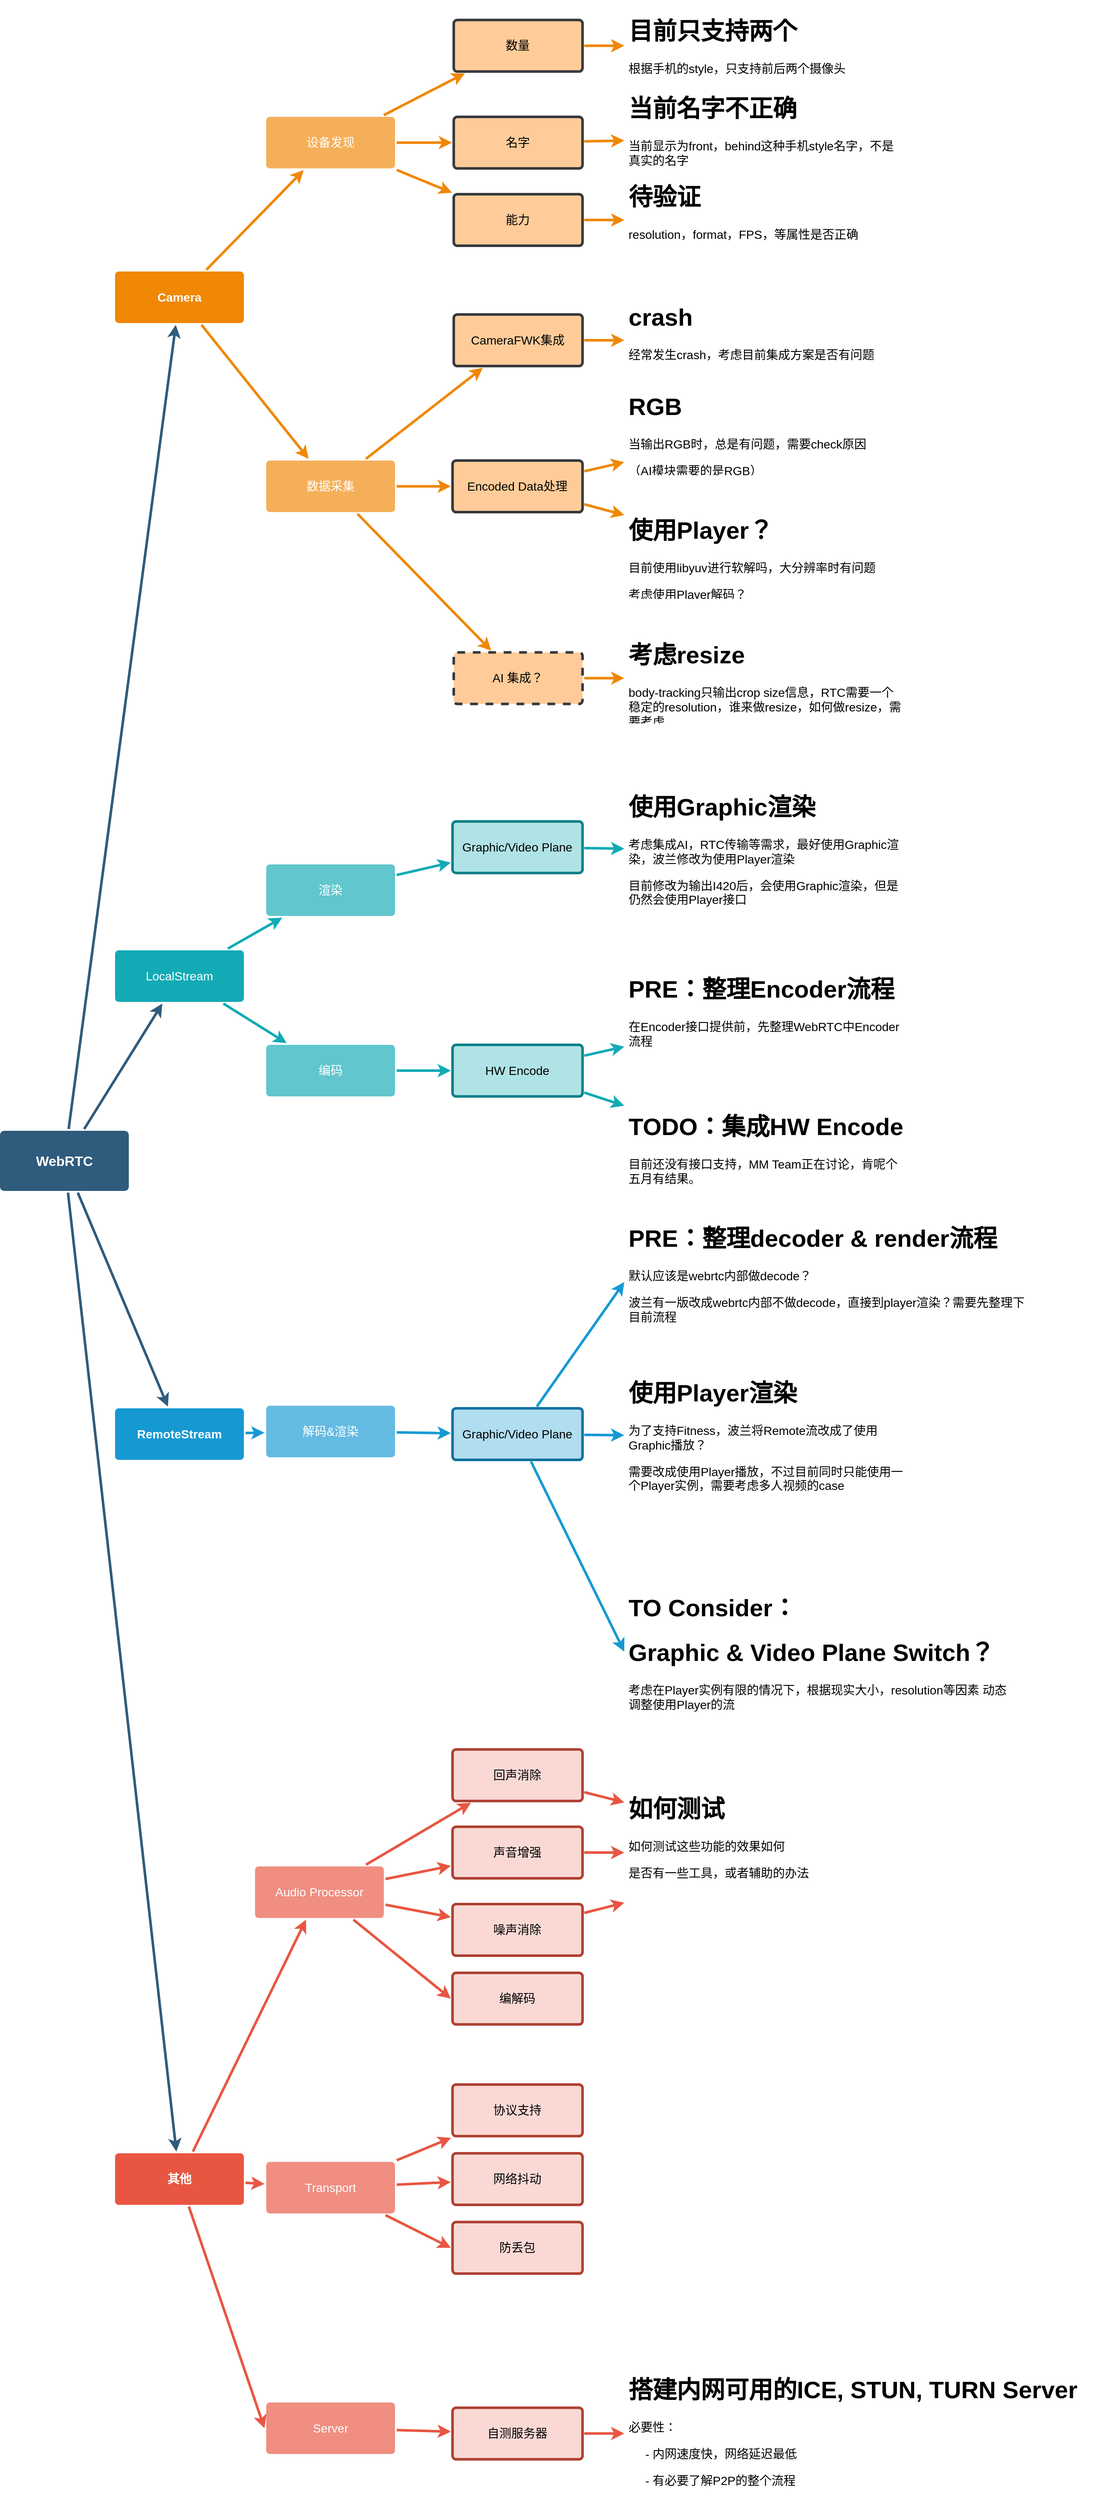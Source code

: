 <mxfile version="12.6.5" type="device"><diagram id="6a731a19-8d31-9384-78a2-239565b7b9f0" name="Page-1"><mxGraphModel dx="1185" dy="685" grid="1" gridSize="10" guides="1" tooltips="1" connect="1" arrows="1" fold="1" page="1" pageScale="1" pageWidth="1169" pageHeight="827" background="#ffffff" math="0" shadow="0"><root><mxCell id="0"/><mxCell id="1" parent="0"/><mxCell id="1745" value="" style="edgeStyle=none;rounded=0;jumpStyle=none;html=1;shadow=0;labelBackgroundColor=none;startArrow=none;startFill=0;endArrow=classic;endFill=1;jettySize=auto;orthogonalLoop=1;strokeColor=#2F5B7C;strokeWidth=3;fontFamily=Helvetica;fontSize=16;fontColor=#23445D;spacing=5;" parent="1" source="1749" target="1764" edge="1"><mxGeometry relative="1" as="geometry"/></mxCell><mxCell id="1746" value="" style="edgeStyle=none;rounded=0;jumpStyle=none;html=1;shadow=0;labelBackgroundColor=none;startArrow=none;startFill=0;endArrow=classic;endFill=1;jettySize=auto;orthogonalLoop=1;strokeColor=#2F5B7C;strokeWidth=3;fontFamily=Helvetica;fontSize=16;fontColor=#23445D;spacing=5;" parent="1" source="1749" target="1771" edge="1"><mxGeometry relative="1" as="geometry"/></mxCell><mxCell id="1747" value="" style="edgeStyle=none;rounded=0;jumpStyle=none;html=1;shadow=0;labelBackgroundColor=none;startArrow=none;startFill=0;endArrow=classic;endFill=1;jettySize=auto;orthogonalLoop=1;strokeColor=#2F5B7C;strokeWidth=3;fontFamily=Helvetica;fontSize=16;fontColor=#23445D;spacing=5;" parent="1" source="1749" target="1760" edge="1"><mxGeometry relative="1" as="geometry"/></mxCell><mxCell id="1748" value="" style="edgeStyle=none;rounded=0;jumpStyle=none;html=1;shadow=0;labelBackgroundColor=none;startArrow=none;startFill=0;endArrow=classic;endFill=1;jettySize=auto;orthogonalLoop=1;strokeColor=#2F5B7C;strokeWidth=3;fontFamily=Helvetica;fontSize=16;fontColor=#23445D;spacing=5;" parent="1" source="1749" target="1753" edge="1"><mxGeometry relative="1" as="geometry"/></mxCell><mxCell id="1749" value="WebRTC" style="rounded=1;whiteSpace=wrap;html=1;shadow=0;labelBackgroundColor=none;strokeColor=none;strokeWidth=3;fillColor=#2F5B7C;fontFamily=Helvetica;fontSize=16;fontColor=#FFFFFF;align=center;fontStyle=1;spacing=5;arcSize=7;perimeterSpacing=2;" parent="1" vertex="1"><mxGeometry x="933" y="1350" width="150" height="70" as="geometry"/></mxCell><mxCell id="1750" value="" style="edgeStyle=none;rounded=1;jumpStyle=none;html=1;shadow=0;labelBackgroundColor=none;startArrow=none;startFill=0;jettySize=auto;orthogonalLoop=1;strokeColor=#E85642;strokeWidth=3;fontFamily=Helvetica;fontSize=14;fontColor=#FFFFFF;spacing=5;fontStyle=1;fillColor=#b0e3e6;" parent="1" source="1753" target="1756" edge="1"><mxGeometry relative="1" as="geometry"/></mxCell><mxCell id="1752" value="" style="edgeStyle=none;rounded=1;jumpStyle=none;html=1;shadow=0;labelBackgroundColor=none;startArrow=none;startFill=0;jettySize=auto;orthogonalLoop=1;strokeColor=#E85642;strokeWidth=3;fontFamily=Helvetica;fontSize=14;fontColor=#FFFFFF;spacing=5;fontStyle=1;fillColor=#b0e3e6;" parent="1" source="1753" target="1754" edge="1"><mxGeometry relative="1" as="geometry"/></mxCell><mxCell id="XweXo2r9OC-VkaAqIrqN-1843" style="edgeStyle=none;orthogonalLoop=1;jettySize=auto;html=1;entryX=0;entryY=0.5;entryDx=0;entryDy=0;shadow=0;labelBackgroundColor=none;startFill=0;strokeColor=#E85642;strokeWidth=3;fillColor=#b0e3e6;fontSize=14;fontColor=#FFFFFF;" edge="1" parent="1" source="1753" target="XweXo2r9OC-VkaAqIrqN-1842"><mxGeometry relative="1" as="geometry"/></mxCell><mxCell id="1753" value="其他" style="rounded=1;whiteSpace=wrap;html=1;shadow=0;labelBackgroundColor=none;strokeColor=none;strokeWidth=3;fillColor=#e85642;fontFamily=Helvetica;fontSize=14;fontColor=#FFFFFF;align=center;spacing=5;fontStyle=1;arcSize=7;perimeterSpacing=2;" parent="1" vertex="1"><mxGeometry x="1067" y="2540" width="150" height="60" as="geometry"/></mxCell><mxCell id="XweXo2r9OC-VkaAqIrqN-1859" style="edgeStyle=none;orthogonalLoop=1;jettySize=auto;html=1;shadow=0;labelBackgroundColor=none;startFill=0;strokeColor=#E85642;strokeWidth=3;fillColor=#b0e3e6;fontSize=14;fontColor=#FFFFFF;" edge="1" parent="1" source="1754" target="XweXo2r9OC-VkaAqIrqN-1856"><mxGeometry relative="1" as="geometry"/></mxCell><mxCell id="XweXo2r9OC-VkaAqIrqN-1860" style="edgeStyle=none;orthogonalLoop=1;jettySize=auto;html=1;shadow=0;labelBackgroundColor=none;startFill=0;strokeColor=#E85642;strokeWidth=3;fillColor=#b0e3e6;fontSize=14;fontColor=#FFFFFF;" edge="1" parent="1" source="1754" target="XweXo2r9OC-VkaAqIrqN-1857"><mxGeometry relative="1" as="geometry"/></mxCell><mxCell id="XweXo2r9OC-VkaAqIrqN-1861" style="edgeStyle=none;orthogonalLoop=1;jettySize=auto;html=1;entryX=0;entryY=0.5;entryDx=0;entryDy=0;shadow=0;labelBackgroundColor=none;startFill=0;strokeColor=#E85642;strokeWidth=3;fillColor=#b0e3e6;fontSize=14;fontColor=#FFFFFF;" edge="1" parent="1" source="1754" target="XweXo2r9OC-VkaAqIrqN-1858"><mxGeometry relative="1" as="geometry"/></mxCell><mxCell id="1754" value="Transport" style="rounded=1;whiteSpace=wrap;html=1;shadow=0;labelBackgroundColor=none;strokeColor=none;strokeWidth=3;fillColor=#f08e81;fontFamily=Helvetica;fontSize=14;fontColor=#FFFFFF;align=center;spacing=5;fontStyle=0;arcSize=7;perimeterSpacing=2;" parent="1" vertex="1"><mxGeometry x="1243" y="2550" width="150" height="60" as="geometry"/></mxCell><mxCell id="XweXo2r9OC-VkaAqIrqN-1840" style="edgeStyle=none;orthogonalLoop=1;jettySize=auto;html=1;shadow=0;labelBackgroundColor=none;startFill=0;strokeColor=#E85642;strokeWidth=3;fillColor=#b0e3e6;fontSize=14;fontColor=#FFFFFF;" edge="1" parent="1" source="1756" target="XweXo2r9OC-VkaAqIrqN-1836"><mxGeometry relative="1" as="geometry"/></mxCell><mxCell id="XweXo2r9OC-VkaAqIrqN-1841" style="edgeStyle=none;orthogonalLoop=1;jettySize=auto;html=1;shadow=0;labelBackgroundColor=none;startFill=0;strokeColor=#E85642;strokeWidth=3;fillColor=#b0e3e6;fontSize=14;fontColor=#FFFFFF;" edge="1" parent="1" source="1756" target="XweXo2r9OC-VkaAqIrqN-1838"><mxGeometry relative="1" as="geometry"/></mxCell><mxCell id="XweXo2r9OC-VkaAqIrqN-1849" style="edgeStyle=none;orthogonalLoop=1;jettySize=auto;html=1;shadow=0;labelBackgroundColor=none;startFill=0;strokeColor=#E85642;strokeWidth=3;fillColor=#b0e3e6;fontSize=14;fontColor=#FFFFFF;" edge="1" parent="1" source="1756" target="XweXo2r9OC-VkaAqIrqN-1848"><mxGeometry relative="1" as="geometry"/></mxCell><mxCell id="XweXo2r9OC-VkaAqIrqN-1855" style="edgeStyle=none;orthogonalLoop=1;jettySize=auto;html=1;entryX=0;entryY=0.5;entryDx=0;entryDy=0;shadow=0;labelBackgroundColor=none;startFill=0;strokeColor=#E85642;strokeWidth=3;fillColor=#b0e3e6;fontSize=14;fontColor=#FFFFFF;" edge="1" parent="1" source="1756" target="XweXo2r9OC-VkaAqIrqN-1850"><mxGeometry relative="1" as="geometry"/></mxCell><mxCell id="1756" value="Audio Processor" style="rounded=1;whiteSpace=wrap;html=1;shadow=0;labelBackgroundColor=none;strokeColor=none;strokeWidth=3;fillColor=#f08e81;fontFamily=Helvetica;fontSize=14;fontColor=#FFFFFF;align=center;spacing=5;fontStyle=0;arcSize=7;perimeterSpacing=2;" parent="1" vertex="1"><mxGeometry x="1230" y="2206.13" width="150" height="60" as="geometry"/></mxCell><mxCell id="1759" value="" style="edgeStyle=none;rounded=0;jumpStyle=none;html=1;shadow=0;labelBackgroundColor=none;startArrow=none;startFill=0;endArrow=classic;endFill=1;jettySize=auto;orthogonalLoop=1;strokeColor=#1699D3;strokeWidth=3;fontFamily=Helvetica;fontSize=14;fontColor=#FFFFFF;spacing=5;" parent="1" source="1760" target="1761" edge="1"><mxGeometry relative="1" as="geometry"/></mxCell><mxCell id="1760" value="RemoteStream" style="rounded=1;whiteSpace=wrap;html=1;shadow=0;labelBackgroundColor=none;strokeColor=none;strokeWidth=3;fillColor=#1699d3;fontFamily=Helvetica;fontSize=14;fontColor=#FFFFFF;align=center;spacing=5;fontStyle=1;arcSize=7;perimeterSpacing=2;" parent="1" vertex="1"><mxGeometry x="1067" y="1673" width="150" height="60" as="geometry"/></mxCell><mxCell id="XweXo2r9OC-VkaAqIrqN-1828" style="edgeStyle=none;orthogonalLoop=1;jettySize=auto;html=1;shadow=0;labelBackgroundColor=none;startFill=0;strokeColor=#1699D3;strokeWidth=3;fillColor=#b0e3e6;fontSize=14;fontColor=#000000;" edge="1" parent="1" source="1761" target="XweXo2r9OC-VkaAqIrqN-1824"><mxGeometry relative="1" as="geometry"/></mxCell><mxCell id="1761" value="解码&amp;amp;渲染" style="rounded=1;whiteSpace=wrap;html=1;shadow=0;labelBackgroundColor=none;strokeColor=none;strokeWidth=3;fillColor=#64bbe2;fontFamily=Helvetica;fontSize=14;fontColor=#FFFFFF;align=center;spacing=5;arcSize=7;perimeterSpacing=2;" parent="1" vertex="1"><mxGeometry x="1243" y="1670" width="150" height="60" as="geometry"/></mxCell><mxCell id="1764" value="Camera" style="rounded=1;whiteSpace=wrap;html=1;shadow=0;labelBackgroundColor=none;strokeColor=none;strokeWidth=3;fillColor=#F08705;fontFamily=Helvetica;fontSize=14;fontColor=#FFFFFF;align=center;spacing=5;fontStyle=1;arcSize=7;perimeterSpacing=2;" parent="1" vertex="1"><mxGeometry x="1067" y="350" width="150" height="60" as="geometry"/></mxCell><mxCell id="XweXo2r9OC-VkaAqIrqN-1791" style="edgeStyle=none;rounded=0;orthogonalLoop=1;jettySize=auto;html=1;shadow=0;labelBackgroundColor=none;startFill=0;endFill=1;strokeColor=#F08705;strokeWidth=3;fontSize=14;fontColor=#FFFFFF;" edge="1" parent="1" source="1767" target="XweXo2r9OC-VkaAqIrqN-1786"><mxGeometry relative="1" as="geometry"/></mxCell><mxCell id="XweXo2r9OC-VkaAqIrqN-1792" style="edgeStyle=none;rounded=0;orthogonalLoop=1;jettySize=auto;html=1;shadow=0;labelBackgroundColor=none;startFill=0;endFill=1;strokeColor=#F08705;strokeWidth=3;fontSize=14;fontColor=#FFFFFF;" edge="1" parent="1" source="1767" target="XweXo2r9OC-VkaAqIrqN-1789"><mxGeometry relative="1" as="geometry"/></mxCell><mxCell id="XweXo2r9OC-VkaAqIrqN-1793" style="edgeStyle=none;rounded=0;orthogonalLoop=1;jettySize=auto;html=1;shadow=0;labelBackgroundColor=none;startFill=0;endFill=1;strokeColor=#F08705;strokeWidth=3;fontSize=14;fontColor=#FFFFFF;" edge="1" parent="1" source="1767" target="XweXo2r9OC-VkaAqIrqN-1790"><mxGeometry relative="1" as="geometry"/></mxCell><mxCell id="1767" value="数据采集" style="rounded=1;whiteSpace=wrap;html=1;shadow=0;labelBackgroundColor=none;strokeColor=none;strokeWidth=3;fillColor=#f5af58;fontFamily=Helvetica;fontSize=14;fontColor=#FFFFFF;align=center;spacing=5;arcSize=7;perimeterSpacing=2;" parent="1" vertex="1"><mxGeometry x="1243" y="570" width="150" height="60" as="geometry"/></mxCell><mxCell id="1768" value="" style="edgeStyle=none;rounded=0;jumpStyle=none;html=1;shadow=0;labelBackgroundColor=none;startArrow=none;startFill=0;endArrow=classic;endFill=1;jettySize=auto;orthogonalLoop=1;strokeColor=#F08705;strokeWidth=3;fontFamily=Helvetica;fontSize=14;fontColor=#FFFFFF;spacing=5;" parent="1" source="1764" target="1767" edge="1"><mxGeometry relative="1" as="geometry"><mxPoint x="1118" y="152" as="targetPoint"/></mxGeometry></mxCell><mxCell id="1769" value="设备发现" style="rounded=1;whiteSpace=wrap;html=1;shadow=0;labelBackgroundColor=none;strokeColor=none;strokeWidth=3;fillColor=#f5af58;fontFamily=Helvetica;fontSize=14;fontColor=#FFFFFF;align=center;spacing=5;arcSize=7;perimeterSpacing=2;" parent="1" vertex="1"><mxGeometry x="1243.0" y="170" width="150" height="60" as="geometry"/></mxCell><mxCell id="1770" value="" style="edgeStyle=none;rounded=0;jumpStyle=none;html=1;shadow=0;labelBackgroundColor=none;startArrow=none;startFill=0;endArrow=classic;endFill=1;jettySize=auto;orthogonalLoop=1;strokeColor=#F08705;strokeWidth=3;fontFamily=Helvetica;fontSize=14;fontColor=#FFFFFF;spacing=5;" parent="1" source="1764" target="1769" edge="1"><mxGeometry relative="1" as="geometry"/></mxCell><mxCell id="1771" value="&lt;span style=&quot;font-weight: 400&quot;&gt;LocalStream&lt;/span&gt;" style="rounded=1;whiteSpace=wrap;html=1;shadow=0;labelBackgroundColor=none;strokeColor=none;strokeWidth=3;fillColor=#12aab5;fontFamily=Helvetica;fontSize=14;fontColor=#FFFFFF;align=center;spacing=5;fontStyle=1;arcSize=7;perimeterSpacing=2;" parent="1" vertex="1"><mxGeometry x="1067" y="1140" width="150" height="60" as="geometry"/></mxCell><mxCell id="XweXo2r9OC-VkaAqIrqN-1819" style="edgeStyle=none;orthogonalLoop=1;jettySize=auto;html=1;shadow=0;labelBackgroundColor=none;startFill=0;strokeColor=#12AAB5;strokeWidth=3;fillColor=#b0e3e6;fontSize=14;fontColor=#000000;" edge="1" parent="1" source="1776" target="XweXo2r9OC-VkaAqIrqN-1818"><mxGeometry relative="1" as="geometry"/></mxCell><mxCell id="1776" value="编码" style="rounded=1;whiteSpace=wrap;html=1;shadow=0;labelBackgroundColor=none;strokeColor=none;strokeWidth=3;fillColor=#61c6ce;fontFamily=Helvetica;fontSize=14;fontColor=#FFFFFF;align=center;spacing=5;fontStyle=0;arcSize=7;perimeterSpacing=2;" parent="1" vertex="1"><mxGeometry x="1243" y="1250" width="150" height="60" as="geometry"/></mxCell><mxCell id="1777" value="" style="edgeStyle=none;rounded=1;jumpStyle=none;html=1;shadow=0;labelBackgroundColor=none;startArrow=none;startFill=0;jettySize=auto;orthogonalLoop=1;strokeColor=#12AAB5;strokeWidth=3;fontFamily=Helvetica;fontSize=14;fontColor=#FFFFFF;spacing=5;fontStyle=1;fillColor=#b0e3e6;" parent="1" source="1771" target="1776" edge="1"><mxGeometry relative="1" as="geometry"/></mxCell><mxCell id="XweXo2r9OC-VkaAqIrqN-1815" style="edgeStyle=none;orthogonalLoop=1;jettySize=auto;html=1;shadow=0;labelBackgroundColor=none;startFill=0;strokeColor=#12AAB5;strokeWidth=3;fillColor=#b0e3e6;fontSize=14;fontColor=#000000;" edge="1" parent="1" source="1778" target="XweXo2r9OC-VkaAqIrqN-1814"><mxGeometry relative="1" as="geometry"/></mxCell><mxCell id="1778" value="渲染" style="rounded=1;whiteSpace=wrap;html=1;shadow=0;labelBackgroundColor=none;strokeColor=none;strokeWidth=3;fillColor=#61c6ce;fontFamily=Helvetica;fontSize=14;fontColor=#FFFFFF;align=center;spacing=5;fontStyle=0;arcSize=7;perimeterSpacing=2;" parent="1" vertex="1"><mxGeometry x="1243" y="1040" width="150" height="60" as="geometry"/></mxCell><mxCell id="1779" value="" style="edgeStyle=none;rounded=1;jumpStyle=none;html=1;shadow=0;labelBackgroundColor=none;startArrow=none;startFill=0;jettySize=auto;orthogonalLoop=1;strokeColor=#12AAB5;strokeWidth=3;fontFamily=Helvetica;fontSize=14;fontColor=#FFFFFF;spacing=5;fontStyle=1;fillColor=#b0e3e6;" parent="1" source="1771" target="1778" edge="1"><mxGeometry relative="1" as="geometry"/></mxCell><mxCell id="XweXo2r9OC-VkaAqIrqN-1779" value="数量" style="rounded=1;whiteSpace=wrap;html=1;shadow=0;labelBackgroundColor=none;strokeColor=#36393d;strokeWidth=3;fillColor=#ffcc99;fontFamily=Helvetica;fontSize=14;align=center;spacing=5;arcSize=7;perimeterSpacing=2;" vertex="1" parent="1"><mxGeometry x="1461.41" y="57.25" width="150" height="60" as="geometry"/></mxCell><mxCell id="XweXo2r9OC-VkaAqIrqN-1796" style="edgeStyle=none;rounded=0;orthogonalLoop=1;jettySize=auto;html=1;shadow=0;labelBackgroundColor=none;startFill=0;endFill=1;strokeColor=#F08705;strokeWidth=3;fontSize=14;fontColor=#FFFFFF;" edge="1" parent="1" source="XweXo2r9OC-VkaAqIrqN-1780" target="XweXo2r9OC-VkaAqIrqN-1795"><mxGeometry relative="1" as="geometry"/></mxCell><mxCell id="XweXo2r9OC-VkaAqIrqN-1780" value="名字" style="rounded=1;whiteSpace=wrap;html=1;shadow=0;labelBackgroundColor=none;strokeColor=#36393d;strokeWidth=3;fillColor=#ffcc99;fontFamily=Helvetica;fontSize=14;align=center;spacing=5;arcSize=7;perimeterSpacing=2;" vertex="1" parent="1"><mxGeometry x="1461.41" y="170" width="150" height="60" as="geometry"/></mxCell><mxCell id="XweXo2r9OC-VkaAqIrqN-1798" style="edgeStyle=none;rounded=0;orthogonalLoop=1;jettySize=auto;html=1;shadow=0;labelBackgroundColor=none;startFill=0;endFill=1;strokeColor=#F08705;strokeWidth=3;fontSize=14;fontColor=#FFFFFF;" edge="1" parent="1" source="XweXo2r9OC-VkaAqIrqN-1781" target="XweXo2r9OC-VkaAqIrqN-1797"><mxGeometry relative="1" as="geometry"/></mxCell><mxCell id="XweXo2r9OC-VkaAqIrqN-1781" value="能力" style="rounded=1;whiteSpace=wrap;html=1;shadow=0;labelBackgroundColor=none;strokeColor=#36393d;strokeWidth=3;fillColor=#ffcc99;fontFamily=Helvetica;fontSize=14;align=center;spacing=5;arcSize=7;perimeterSpacing=2;" vertex="1" parent="1"><mxGeometry x="1461.41" y="260" width="150" height="60" as="geometry"/></mxCell><mxCell id="XweXo2r9OC-VkaAqIrqN-1783" value="" style="edgeStyle=none;rounded=0;jumpStyle=none;html=1;shadow=0;labelBackgroundColor=none;startArrow=none;startFill=0;endArrow=classic;endFill=1;jettySize=auto;orthogonalLoop=1;strokeColor=#F08705;strokeWidth=3;fontFamily=Helvetica;fontSize=14;fontColor=#FFFFFF;spacing=5;" edge="1" parent="1" source="1769" target="XweXo2r9OC-VkaAqIrqN-1779"><mxGeometry relative="1" as="geometry"><mxPoint x="1010.59" y="273.531" as="sourcePoint"/><mxPoint x="1348.59" y="280" as="targetPoint"/></mxGeometry></mxCell><mxCell id="XweXo2r9OC-VkaAqIrqN-1784" value="" style="edgeStyle=none;rounded=0;jumpStyle=none;html=1;shadow=0;labelBackgroundColor=none;startArrow=none;startFill=0;endArrow=classic;endFill=1;jettySize=auto;orthogonalLoop=1;strokeColor=#F08705;strokeWidth=3;fontFamily=Helvetica;fontSize=14;fontColor=#FFFFFF;spacing=5;" edge="1" parent="1" source="1769" target="XweXo2r9OC-VkaAqIrqN-1780"><mxGeometry relative="1" as="geometry"><mxPoint x="1020.59" y="283.531" as="sourcePoint"/><mxPoint x="1186.59" y="226.469" as="targetPoint"/></mxGeometry></mxCell><mxCell id="XweXo2r9OC-VkaAqIrqN-1785" value="" style="edgeStyle=none;rounded=0;jumpStyle=none;html=1;shadow=0;labelBackgroundColor=none;startArrow=none;startFill=0;endArrow=classic;endFill=1;jettySize=auto;orthogonalLoop=1;strokeColor=#F08705;strokeWidth=3;fontFamily=Helvetica;fontSize=14;fontColor=#FFFFFF;spacing=5;" edge="1" parent="1" source="1769" target="XweXo2r9OC-VkaAqIrqN-1781"><mxGeometry relative="1" as="geometry"><mxPoint x="1030.59" y="293.531" as="sourcePoint"/><mxPoint x="1196.59" y="236.469" as="targetPoint"/></mxGeometry></mxCell><mxCell id="XweXo2r9OC-VkaAqIrqN-1805" style="edgeStyle=none;rounded=0;orthogonalLoop=1;jettySize=auto;html=1;shadow=0;labelBackgroundColor=none;startFill=0;endFill=1;strokeColor=#F08705;strokeWidth=3;fontSize=14;fontColor=#FFFFFF;" edge="1" parent="1" source="XweXo2r9OC-VkaAqIrqN-1786" target="XweXo2r9OC-VkaAqIrqN-1804"><mxGeometry relative="1" as="geometry"/></mxCell><mxCell id="XweXo2r9OC-VkaAqIrqN-1786" value="CameraFWK集成" style="rounded=1;whiteSpace=wrap;html=1;shadow=0;labelBackgroundColor=none;strokeColor=#36393d;strokeWidth=3;fillColor=#ffcc99;fontFamily=Helvetica;fontSize=14;align=center;spacing=5;arcSize=7;perimeterSpacing=2;" vertex="1" parent="1"><mxGeometry x="1461.41" y="400" width="150" height="60" as="geometry"/></mxCell><mxCell id="XweXo2r9OC-VkaAqIrqN-1801" style="edgeStyle=none;rounded=0;orthogonalLoop=1;jettySize=auto;html=1;shadow=0;labelBackgroundColor=none;startFill=0;endFill=1;strokeColor=#F08705;strokeWidth=3;fontSize=14;fontColor=#FFFFFF;" edge="1" parent="1" source="XweXo2r9OC-VkaAqIrqN-1789" target="XweXo2r9OC-VkaAqIrqN-1799"><mxGeometry relative="1" as="geometry"/></mxCell><mxCell id="XweXo2r9OC-VkaAqIrqN-1807" style="edgeStyle=none;rounded=0;orthogonalLoop=1;jettySize=auto;html=1;shadow=0;labelBackgroundColor=none;startFill=0;endFill=1;strokeColor=#F08705;strokeWidth=3;fontSize=14;fontColor=#FFFFFF;" edge="1" parent="1" source="XweXo2r9OC-VkaAqIrqN-1789" target="XweXo2r9OC-VkaAqIrqN-1806"><mxGeometry relative="1" as="geometry"/></mxCell><mxCell id="XweXo2r9OC-VkaAqIrqN-1789" value="Encoded Data处理" style="rounded=1;whiteSpace=wrap;html=1;shadow=0;labelBackgroundColor=none;strokeColor=#36393d;strokeWidth=3;fillColor=#ffcc99;fontFamily=Helvetica;fontSize=14;align=center;spacing=5;arcSize=7;perimeterSpacing=2;" vertex="1" parent="1"><mxGeometry x="1460.0" y="570" width="151.41" height="60" as="geometry"/></mxCell><mxCell id="XweXo2r9OC-VkaAqIrqN-1803" style="edgeStyle=none;rounded=0;orthogonalLoop=1;jettySize=auto;html=1;shadow=0;labelBackgroundColor=none;startFill=0;endFill=1;strokeColor=#F08705;strokeWidth=3;fontSize=14;fontColor=#FFFFFF;" edge="1" parent="1" source="XweXo2r9OC-VkaAqIrqN-1790" target="XweXo2r9OC-VkaAqIrqN-1802"><mxGeometry relative="1" as="geometry"/></mxCell><mxCell id="XweXo2r9OC-VkaAqIrqN-1790" value="AI 集成？" style="rounded=1;whiteSpace=wrap;html=1;shadow=0;labelBackgroundColor=none;strokeColor=#36393d;strokeWidth=3;fillColor=#ffcc99;fontFamily=Helvetica;fontSize=14;align=center;spacing=5;arcSize=7;perimeterSpacing=2;dashed=1;" vertex="1" parent="1"><mxGeometry x="1461.41" y="793.25" width="150" height="60" as="geometry"/></mxCell><mxCell id="XweXo2r9OC-VkaAqIrqN-1795" value="&lt;h1&gt;&lt;font color=&quot;#000000&quot;&gt;当前名字不正确&lt;/font&gt;&lt;/h1&gt;&lt;p&gt;&lt;font color=&quot;#000000&quot;&gt;当前显示为front，behind这种手机style名字，不是真实的名字&lt;/font&gt;&lt;/p&gt;" style="text;html=1;strokeColor=none;fillColor=none;spacing=5;spacingTop=-20;whiteSpace=wrap;overflow=hidden;rounded=0;dashed=1;fontSize=14;fontColor=#FFFFFF;" vertex="1" parent="1"><mxGeometry x="1660" y="134.5" width="330" height="120" as="geometry"/></mxCell><mxCell id="XweXo2r9OC-VkaAqIrqN-1797" value="&lt;h1&gt;&lt;font color=&quot;#000000&quot;&gt;待验证&lt;/font&gt;&lt;/h1&gt;&lt;p&gt;&lt;font color=&quot;#000000&quot;&gt;resolution，format，FPS，等属性是否正确&lt;/font&gt;&lt;/p&gt;" style="text;html=1;strokeColor=none;fillColor=none;spacing=5;spacingTop=-20;whiteSpace=wrap;overflow=hidden;rounded=0;dashed=1;fontSize=14;fontColor=#FFFFFF;" vertex="1" parent="1"><mxGeometry x="1660" y="237.75" width="330" height="104.5" as="geometry"/></mxCell><mxCell id="XweXo2r9OC-VkaAqIrqN-1799" value="&lt;h1&gt;&lt;font color=&quot;#000000&quot;&gt;使用Player？&lt;/font&gt;&lt;/h1&gt;&lt;p&gt;&lt;font color=&quot;#000000&quot;&gt;目前使用libyuv进行软解吗，大分辨率时有问题&lt;/font&gt;&lt;/p&gt;&lt;p&gt;&lt;font color=&quot;#000000&quot;&gt;考虑使用Player解码？&lt;/font&gt;&lt;/p&gt;" style="text;html=1;strokeColor=none;fillColor=none;spacing=5;spacingTop=-20;whiteSpace=wrap;overflow=hidden;rounded=0;dashed=1;fontSize=14;fontColor=#FFFFFF;" vertex="1" parent="1"><mxGeometry x="1660" y="625.5" width="330" height="104.5" as="geometry"/></mxCell><mxCell id="XweXo2r9OC-VkaAqIrqN-1800" value="Text" style="text;html=1;align=center;verticalAlign=middle;resizable=0;points=[];autosize=1;fontSize=14;fontColor=#FFFFFF;" vertex="1" parent="1"><mxGeometry x="1660.0" y="580" width="40" height="20" as="geometry"/></mxCell><mxCell id="XweXo2r9OC-VkaAqIrqN-1802" value="&lt;h1&gt;&lt;font color=&quot;#000000&quot;&gt;考虑resize&lt;/font&gt;&lt;/h1&gt;&lt;p&gt;&lt;font color=&quot;#000000&quot;&gt;body-tracking只输出crop size信息，RTC需要一个稳定的resolution，谁来做resize，如何做resize，需要考虑&lt;/font&gt;&lt;/p&gt;" style="text;html=1;strokeColor=none;fillColor=none;spacing=5;spacingTop=-20;whiteSpace=wrap;overflow=hidden;rounded=0;dashed=1;fontSize=14;fontColor=#FFFFFF;" vertex="1" parent="1"><mxGeometry x="1660" y="771" width="330" height="104.5" as="geometry"/></mxCell><mxCell id="XweXo2r9OC-VkaAqIrqN-1804" value="&lt;h1&gt;&lt;font color=&quot;#000000&quot;&gt;crash&lt;/font&gt;&lt;/h1&gt;&lt;p&gt;&lt;span style=&quot;color: rgb(0 , 0 , 0)&quot;&gt;经常发生crash，考虑目前集成方案是否有问题&lt;/span&gt;&lt;br&gt;&lt;/p&gt;" style="text;html=1;strokeColor=none;fillColor=none;spacing=5;spacingTop=-20;whiteSpace=wrap;overflow=hidden;rounded=0;dashed=1;fontSize=14;fontColor=#FFFFFF;" vertex="1" parent="1"><mxGeometry x="1660" y="377.75" width="330" height="104.5" as="geometry"/></mxCell><mxCell id="XweXo2r9OC-VkaAqIrqN-1806" value="&lt;h1&gt;&lt;font color=&quot;#000000&quot;&gt;RGB&lt;/font&gt;&lt;/h1&gt;&lt;p&gt;&lt;font color=&quot;#000000&quot;&gt;当输出RGB时，总是有问题，需要check原因&lt;/font&gt;&lt;/p&gt;&lt;p&gt;&lt;font color=&quot;#000000&quot;&gt;（AI模块需要的是RGB）&lt;/font&gt;&lt;/p&gt;" style="text;html=1;strokeColor=none;fillColor=none;spacing=5;spacingTop=-20;whiteSpace=wrap;overflow=hidden;rounded=0;dashed=1;fontSize=14;fontColor=#FFFFFF;" vertex="1" parent="1"><mxGeometry x="1660" y="482.25" width="330" height="104.5" as="geometry"/></mxCell><mxCell id="XweXo2r9OC-VkaAqIrqN-1817" style="edgeStyle=none;orthogonalLoop=1;jettySize=auto;html=1;shadow=0;labelBackgroundColor=none;startFill=0;strokeColor=#12AAB5;strokeWidth=3;fillColor=#b0e3e6;fontSize=14;fontColor=#000000;" edge="1" parent="1" source="XweXo2r9OC-VkaAqIrqN-1814" target="XweXo2r9OC-VkaAqIrqN-1816"><mxGeometry relative="1" as="geometry"/></mxCell><mxCell id="XweXo2r9OC-VkaAqIrqN-1814" value="Graphic/Video Plane" style="rounded=1;whiteSpace=wrap;html=1;shadow=0;labelBackgroundColor=none;strokeColor=#0e8088;strokeWidth=3;fillColor=#b0e3e6;fontFamily=Helvetica;fontSize=14;align=center;spacing=5;arcSize=7;perimeterSpacing=2;" vertex="1" parent="1"><mxGeometry x="1460.0" y="990" width="151.41" height="60" as="geometry"/></mxCell><mxCell id="XweXo2r9OC-VkaAqIrqN-1816" value="&lt;h1&gt;&lt;font color=&quot;#000000&quot;&gt;使用Graphic渲染&lt;/font&gt;&lt;/h1&gt;&lt;p&gt;&lt;font color=&quot;#000000&quot;&gt;考虑集成AI，RTC传输等需求，最好使用Graphic渲染，波兰修改为使用Player渲染&lt;/font&gt;&lt;/p&gt;&lt;p&gt;&lt;font color=&quot;#000000&quot;&gt;目前修改为输出I420后，会使用Graphic渲染，但是仍然会使用Player接口&lt;/font&gt;&lt;/p&gt;" style="text;html=1;strokeColor=none;fillColor=none;spacing=5;spacingTop=-20;whiteSpace=wrap;overflow=hidden;rounded=0;dashed=1;fontSize=14;fontColor=#FFFFFF;" vertex="1" parent="1"><mxGeometry x="1660" y="947.75" width="330" height="152.25" as="geometry"/></mxCell><mxCell id="XweXo2r9OC-VkaAqIrqN-1822" style="edgeStyle=none;orthogonalLoop=1;jettySize=auto;html=1;shadow=0;labelBackgroundColor=none;startFill=0;strokeColor=#12AAB5;strokeWidth=3;fillColor=#b0e3e6;fontSize=14;fontColor=#000000;" edge="1" parent="1" source="XweXo2r9OC-VkaAqIrqN-1818" target="XweXo2r9OC-VkaAqIrqN-1821"><mxGeometry relative="1" as="geometry"/></mxCell><mxCell id="XweXo2r9OC-VkaAqIrqN-1823" style="edgeStyle=none;orthogonalLoop=1;jettySize=auto;html=1;shadow=0;labelBackgroundColor=none;startFill=0;strokeColor=#12AAB5;strokeWidth=3;fillColor=#b0e3e6;fontSize=14;fontColor=#000000;" edge="1" parent="1" source="XweXo2r9OC-VkaAqIrqN-1818" target="XweXo2r9OC-VkaAqIrqN-1820"><mxGeometry relative="1" as="geometry"/></mxCell><mxCell id="XweXo2r9OC-VkaAqIrqN-1818" value="HW Encode" style="rounded=1;whiteSpace=wrap;html=1;shadow=0;labelBackgroundColor=none;strokeColor=#0e8088;strokeWidth=3;fillColor=#b0e3e6;fontFamily=Helvetica;fontSize=14;align=center;spacing=5;arcSize=7;perimeterSpacing=2;" vertex="1" parent="1"><mxGeometry x="1460.0" y="1250" width="151.41" height="60" as="geometry"/></mxCell><mxCell id="XweXo2r9OC-VkaAqIrqN-1820" value="&lt;h1&gt;&lt;font color=&quot;#000000&quot;&gt;TODO：集成HW Encode&lt;/font&gt;&lt;/h1&gt;&lt;p&gt;&lt;span style=&quot;color: rgb(0 , 0 , 0)&quot;&gt;目前还没有接口支持，MM Team正在讨论，肯呢个五月有结果。&lt;/span&gt;&lt;br&gt;&lt;/p&gt;" style="text;html=1;strokeColor=none;fillColor=none;spacing=5;spacingTop=-20;whiteSpace=wrap;overflow=hidden;rounded=0;dashed=1;fontSize=14;fontColor=#FFFFFF;" vertex="1" parent="1"><mxGeometry x="1660" y="1320" width="330" height="110" as="geometry"/></mxCell><mxCell id="XweXo2r9OC-VkaAqIrqN-1821" value="&lt;h1&gt;&lt;font color=&quot;#000000&quot;&gt;PRE：整理Encoder流程&lt;/font&gt;&lt;/h1&gt;&lt;p&gt;&lt;span style=&quot;color: rgb(0 , 0 , 0)&quot;&gt;在Encoder接口提供前，先整理WebRTC中Encoder流程&lt;/span&gt;&lt;br&gt;&lt;/p&gt;" style="text;html=1;strokeColor=none;fillColor=none;spacing=5;spacingTop=-20;whiteSpace=wrap;overflow=hidden;rounded=0;dashed=1;fontSize=14;fontColor=#FFFFFF;" vertex="1" parent="1"><mxGeometry x="1660" y="1160" width="330" height="110" as="geometry"/></mxCell><mxCell id="XweXo2r9OC-VkaAqIrqN-1829" style="edgeStyle=none;orthogonalLoop=1;jettySize=auto;html=1;shadow=0;labelBackgroundColor=none;startFill=0;strokeColor=#1699D3;strokeWidth=3;fillColor=#b0e3e6;fontSize=14;fontColor=#000000;" edge="1" parent="1" source="XweXo2r9OC-VkaAqIrqN-1824" target="XweXo2r9OC-VkaAqIrqN-1825"><mxGeometry relative="1" as="geometry"/></mxCell><mxCell id="XweXo2r9OC-VkaAqIrqN-1835" style="edgeStyle=none;orthogonalLoop=1;jettySize=auto;html=1;shadow=0;labelBackgroundColor=none;startFill=0;strokeColor=#1699D3;strokeWidth=3;fillColor=#b0e3e6;fontSize=14;fontColor=#000000;entryX=0;entryY=0.5;entryDx=0;entryDy=0;" edge="1" parent="1" source="XweXo2r9OC-VkaAqIrqN-1824" target="XweXo2r9OC-VkaAqIrqN-1834"><mxGeometry relative="1" as="geometry"/></mxCell><mxCell id="XweXo2r9OC-VkaAqIrqN-1824" value="Graphic/Video Plane" style="rounded=1;whiteSpace=wrap;html=1;shadow=0;labelBackgroundColor=none;strokeColor=#10739e;strokeWidth=3;fillColor=#b1ddf0;fontFamily=Helvetica;fontSize=14;align=center;spacing=5;arcSize=7;perimeterSpacing=2;" vertex="1" parent="1"><mxGeometry x="1460.0" y="1673" width="151.41" height="60" as="geometry"/></mxCell><mxCell id="XweXo2r9OC-VkaAqIrqN-1825" value="&lt;h1&gt;&lt;font color=&quot;#000000&quot;&gt;使用Player渲染&lt;/font&gt;&lt;/h1&gt;&lt;p&gt;&lt;font color=&quot;#000000&quot;&gt;为了支持Fitness，波兰将Remote流改成了使用Graphic播放？&lt;/font&gt;&lt;/p&gt;&lt;p&gt;&lt;font color=&quot;#000000&quot;&gt;需要改成使用Player播放，不过目前同时只能使用一个Player实例，需要考虑多人视频的case&lt;/font&gt;&lt;/p&gt;" style="text;html=1;strokeColor=none;fillColor=none;spacing=5;spacingTop=-20;whiteSpace=wrap;overflow=hidden;rounded=0;dashed=1;fontSize=14;fontColor=#FFFFFF;" vertex="1" parent="1"><mxGeometry x="1660" y="1630" width="330" height="152.25" as="geometry"/></mxCell><mxCell id="XweXo2r9OC-VkaAqIrqN-1827" value="&lt;h1&gt;&lt;font color=&quot;#000000&quot;&gt;TO Consider：&lt;/font&gt;&lt;/h1&gt;&lt;h1&gt;&lt;font color=&quot;#000000&quot;&gt;Graphic &amp;amp; Video Plane Switch？&lt;/font&gt;&lt;/h1&gt;&lt;p&gt;&lt;span style=&quot;color: rgb(0 , 0 , 0)&quot;&gt;考虑在Player实例有限的情况下，根据现实大小，resolution等因素 动态调整使用Player的流&lt;/span&gt;&lt;br&gt;&lt;/p&gt;" style="text;html=1;strokeColor=none;fillColor=none;spacing=5;spacingTop=-20;whiteSpace=wrap;overflow=hidden;rounded=0;dashed=1;fontSize=14;fontColor=#FFFFFF;" vertex="1" parent="1"><mxGeometry x="1660" y="1880" width="460" height="152.25" as="geometry"/></mxCell><mxCell id="XweXo2r9OC-VkaAqIrqN-1833" style="edgeStyle=none;orthogonalLoop=1;jettySize=auto;html=1;shadow=0;labelBackgroundColor=none;startFill=0;strokeColor=#1699D3;strokeWidth=3;fillColor=#b0e3e6;fontSize=14;fontColor=#000000;entryX=0;entryY=0.5;entryDx=0;entryDy=0;" edge="1" parent="1" source="XweXo2r9OC-VkaAqIrqN-1824" target="XweXo2r9OC-VkaAqIrqN-1827"><mxGeometry relative="1" as="geometry"><mxPoint x="1613.41" y="1867.723" as="sourcePoint"/><mxPoint x="1771" y="1903.666" as="targetPoint"/></mxGeometry></mxCell><mxCell id="XweXo2r9OC-VkaAqIrqN-1834" value="&lt;h1&gt;&lt;font color=&quot;#000000&quot;&gt;PRE：整理decoder &amp;amp; render流程&lt;/font&gt;&lt;/h1&gt;&lt;p&gt;&lt;font color=&quot;#000000&quot;&gt;默认应该是webrtc内部做decode？&lt;/font&gt;&lt;/p&gt;&lt;p&gt;&lt;font color=&quot;#000000&quot;&gt;波兰有一版改成webrtc内部不做decode，直接到player渲染？需要先整理下目前流程&lt;/font&gt;&lt;/p&gt;" style="text;html=1;strokeColor=none;fillColor=none;spacing=5;spacingTop=-20;whiteSpace=wrap;overflow=hidden;rounded=0;dashed=1;fontSize=14;fontColor=#FFFFFF;" vertex="1" parent="1"><mxGeometry x="1660" y="1450" width="480" height="152.25" as="geometry"/></mxCell><mxCell id="XweXo2r9OC-VkaAqIrqN-1852" style="edgeStyle=none;orthogonalLoop=1;jettySize=auto;html=1;shadow=0;labelBackgroundColor=none;startFill=0;strokeColor=#E85642;strokeWidth=3;fillColor=#b0e3e6;fontSize=14;fontColor=#FFFFFF;" edge="1" parent="1" source="XweXo2r9OC-VkaAqIrqN-1836" target="XweXo2r9OC-VkaAqIrqN-1851"><mxGeometry relative="1" as="geometry"/></mxCell><mxCell id="XweXo2r9OC-VkaAqIrqN-1836" value="回声消除" style="rounded=1;whiteSpace=wrap;html=1;shadow=0;labelBackgroundColor=none;strokeColor=#ae4132;strokeWidth=3;fillColor=#fad9d5;fontFamily=Helvetica;fontSize=14;align=center;spacing=5;arcSize=7;perimeterSpacing=2;" vertex="1" parent="1"><mxGeometry x="1460.0" y="2070" width="151.41" height="60" as="geometry"/></mxCell><mxCell id="XweXo2r9OC-VkaAqIrqN-1853" style="edgeStyle=none;orthogonalLoop=1;jettySize=auto;html=1;shadow=0;labelBackgroundColor=none;startFill=0;strokeColor=#E85642;strokeWidth=3;fillColor=#b0e3e6;fontSize=14;fontColor=#FFFFFF;" edge="1" parent="1" source="XweXo2r9OC-VkaAqIrqN-1838" target="XweXo2r9OC-VkaAqIrqN-1851"><mxGeometry relative="1" as="geometry"/></mxCell><mxCell id="XweXo2r9OC-VkaAqIrqN-1838" value="声音增强" style="rounded=1;whiteSpace=wrap;html=1;shadow=0;labelBackgroundColor=none;strokeColor=#ae4132;strokeWidth=3;fillColor=#fad9d5;fontFamily=Helvetica;fontSize=14;align=center;spacing=5;arcSize=7;perimeterSpacing=2;" vertex="1" parent="1"><mxGeometry x="1460.0" y="2160" width="151.41" height="60" as="geometry"/></mxCell><mxCell id="XweXo2r9OC-VkaAqIrqN-1845" style="edgeStyle=none;orthogonalLoop=1;jettySize=auto;html=1;shadow=0;labelBackgroundColor=none;startFill=0;strokeColor=#E85642;strokeWidth=3;fillColor=#b0e3e6;fontSize=14;fontColor=#FFFFFF;" edge="1" parent="1" source="XweXo2r9OC-VkaAqIrqN-1842" target="XweXo2r9OC-VkaAqIrqN-1844"><mxGeometry relative="1" as="geometry"/></mxCell><mxCell id="XweXo2r9OC-VkaAqIrqN-1842" value="Server" style="rounded=1;whiteSpace=wrap;html=1;shadow=0;labelBackgroundColor=none;strokeColor=none;strokeWidth=3;fillColor=#f08e81;fontFamily=Helvetica;fontSize=14;fontColor=#FFFFFF;align=center;spacing=5;fontStyle=0;arcSize=7;perimeterSpacing=2;" vertex="1" parent="1"><mxGeometry x="1243" y="2830" width="150" height="60" as="geometry"/></mxCell><mxCell id="XweXo2r9OC-VkaAqIrqN-1847" style="edgeStyle=none;orthogonalLoop=1;jettySize=auto;html=1;shadow=0;labelBackgroundColor=none;startFill=0;strokeColor=#E85642;strokeWidth=3;fillColor=#b0e3e6;fontSize=14;fontColor=#FFFFFF;" edge="1" parent="1" source="XweXo2r9OC-VkaAqIrqN-1844" target="XweXo2r9OC-VkaAqIrqN-1846"><mxGeometry relative="1" as="geometry"/></mxCell><mxCell id="XweXo2r9OC-VkaAqIrqN-1844" value="自测服务器" style="rounded=1;whiteSpace=wrap;html=1;shadow=0;labelBackgroundColor=none;strokeColor=#ae4132;strokeWidth=3;fillColor=#fad9d5;fontFamily=Helvetica;fontSize=14;align=center;spacing=5;arcSize=7;perimeterSpacing=2;" vertex="1" parent="1"><mxGeometry x="1460.0" y="2836.12" width="151.41" height="60" as="geometry"/></mxCell><mxCell id="XweXo2r9OC-VkaAqIrqN-1846" value="&lt;h1&gt;&lt;span&gt;&lt;font color=&quot;#000000&quot;&gt;搭建内网可用的ICE, STUN, TURN Server&lt;/font&gt;&lt;/span&gt;&lt;span style=&quot;font-size: 14px ; font-weight: normal&quot;&gt;？&lt;/span&gt;&lt;br&gt;&lt;/h1&gt;&lt;p&gt;&lt;font color=&quot;#000000&quot;&gt;必要性：&lt;/font&gt;&lt;/p&gt;&lt;p&gt;&lt;font color=&quot;#000000&quot;&gt;&amp;nbsp; &amp;nbsp; &amp;nbsp;- 内网速度快，网络延迟最低&lt;/font&gt;&lt;/p&gt;&lt;p&gt;&lt;font color=&quot;#000000&quot;&gt;&amp;nbsp; &amp;nbsp; &amp;nbsp;- 有必要了解P2P的整个流程&lt;/font&gt;&lt;/p&gt;" style="text;html=1;strokeColor=none;fillColor=none;spacing=5;spacingTop=-20;whiteSpace=wrap;overflow=hidden;rounded=0;dashed=1;fontSize=14;fontColor=#FFFFFF;" vertex="1" parent="1"><mxGeometry x="1660" y="2790" width="560" height="152.25" as="geometry"/></mxCell><mxCell id="XweXo2r9OC-VkaAqIrqN-1854" style="edgeStyle=none;orthogonalLoop=1;jettySize=auto;html=1;shadow=0;labelBackgroundColor=none;startFill=0;strokeColor=#E85642;strokeWidth=3;fillColor=#b0e3e6;fontSize=14;fontColor=#FFFFFF;" edge="1" parent="1" source="XweXo2r9OC-VkaAqIrqN-1848" target="XweXo2r9OC-VkaAqIrqN-1851"><mxGeometry relative="1" as="geometry"/></mxCell><mxCell id="XweXo2r9OC-VkaAqIrqN-1848" value="噪声消除" style="rounded=1;whiteSpace=wrap;html=1;shadow=0;labelBackgroundColor=none;strokeColor=#ae4132;strokeWidth=3;fillColor=#fad9d5;fontFamily=Helvetica;fontSize=14;align=center;spacing=5;arcSize=7;perimeterSpacing=2;" vertex="1" parent="1"><mxGeometry x="1460.0" y="2250" width="151.41" height="60" as="geometry"/></mxCell><mxCell id="XweXo2r9OC-VkaAqIrqN-1850" value="编解码" style="rounded=1;whiteSpace=wrap;html=1;shadow=0;labelBackgroundColor=none;strokeColor=#ae4132;strokeWidth=3;fillColor=#fad9d5;fontFamily=Helvetica;fontSize=14;align=center;spacing=5;arcSize=7;perimeterSpacing=2;" vertex="1" parent="1"><mxGeometry x="1460.0" y="2330" width="151.41" height="60" as="geometry"/></mxCell><mxCell id="XweXo2r9OC-VkaAqIrqN-1851" value="&lt;h1&gt;&lt;font color=&quot;#000000&quot;&gt;如何测试&lt;/font&gt;&lt;/h1&gt;&lt;p&gt;&lt;span style=&quot;color: rgb(0 , 0 , 0)&quot;&gt;如何测试这些功能的效果如何&lt;/span&gt;&lt;br&gt;&lt;/p&gt;&lt;p&gt;&lt;span style=&quot;color: rgb(0 , 0 , 0)&quot;&gt;是否有一些工具，或者辅助的办法&lt;/span&gt;&lt;/p&gt;" style="text;html=1;strokeColor=none;fillColor=none;spacing=5;spacingTop=-20;whiteSpace=wrap;overflow=hidden;rounded=0;dashed=1;fontSize=14;fontColor=#FFFFFF;" vertex="1" parent="1"><mxGeometry x="1660" y="2113.88" width="460" height="152.25" as="geometry"/></mxCell><mxCell id="XweXo2r9OC-VkaAqIrqN-1856" value="协议支持" style="rounded=1;whiteSpace=wrap;html=1;shadow=0;labelBackgroundColor=none;strokeColor=#ae4132;strokeWidth=3;fillColor=#fad9d5;fontFamily=Helvetica;fontSize=14;align=center;spacing=5;arcSize=7;perimeterSpacing=2;" vertex="1" parent="1"><mxGeometry x="1460.0" y="2460" width="151.41" height="60" as="geometry"/></mxCell><mxCell id="XweXo2r9OC-VkaAqIrqN-1857" value="网络抖动" style="rounded=1;whiteSpace=wrap;html=1;shadow=0;labelBackgroundColor=none;strokeColor=#ae4132;strokeWidth=3;fillColor=#fad9d5;fontFamily=Helvetica;fontSize=14;align=center;spacing=5;arcSize=7;perimeterSpacing=2;" vertex="1" parent="1"><mxGeometry x="1460.0" y="2540" width="151.41" height="60" as="geometry"/></mxCell><mxCell id="XweXo2r9OC-VkaAqIrqN-1858" value="防丢包" style="rounded=1;whiteSpace=wrap;html=1;shadow=0;labelBackgroundColor=none;strokeColor=#ae4132;strokeWidth=3;fillColor=#fad9d5;fontFamily=Helvetica;fontSize=14;align=center;spacing=5;arcSize=7;perimeterSpacing=2;" vertex="1" parent="1"><mxGeometry x="1460.0" y="2620" width="151.41" height="60" as="geometry"/></mxCell><mxCell id="XweXo2r9OC-VkaAqIrqN-1862" value="&lt;h1&gt;&lt;font color=&quot;#000000&quot;&gt;目前只支持两个&lt;/font&gt;&lt;/h1&gt;&lt;p&gt;&lt;font color=&quot;#000000&quot;&gt;根据手机的style，只支持前后两个摄像头&lt;/font&gt;&lt;/p&gt;" style="text;html=1;strokeColor=none;fillColor=none;spacing=5;spacingTop=-20;whiteSpace=wrap;overflow=hidden;rounded=0;dashed=1;fontSize=14;fontColor=#FFFFFF;" vertex="1" parent="1"><mxGeometry x="1660" y="44.5" width="330" height="85.5" as="geometry"/></mxCell><mxCell id="XweXo2r9OC-VkaAqIrqN-1864" value="" style="edgeStyle=none;rounded=0;jumpStyle=none;html=1;shadow=0;labelBackgroundColor=none;startArrow=none;startFill=0;endArrow=classic;endFill=1;jettySize=auto;orthogonalLoop=1;strokeColor=#F08705;strokeWidth=3;fontFamily=Helvetica;fontSize=14;fontColor=#FFFFFF;spacing=5;exitX=1;exitY=0.5;exitDx=0;exitDy=0;" edge="1" parent="1" source="XweXo2r9OC-VkaAqIrqN-1779" target="XweXo2r9OC-VkaAqIrqN-1862"><mxGeometry relative="1" as="geometry"><mxPoint x="1570" y="140" as="sourcePoint"/><mxPoint x="1484.422" y="129.25" as="targetPoint"/></mxGeometry></mxCell></root></mxGraphModel></diagram></mxfile>